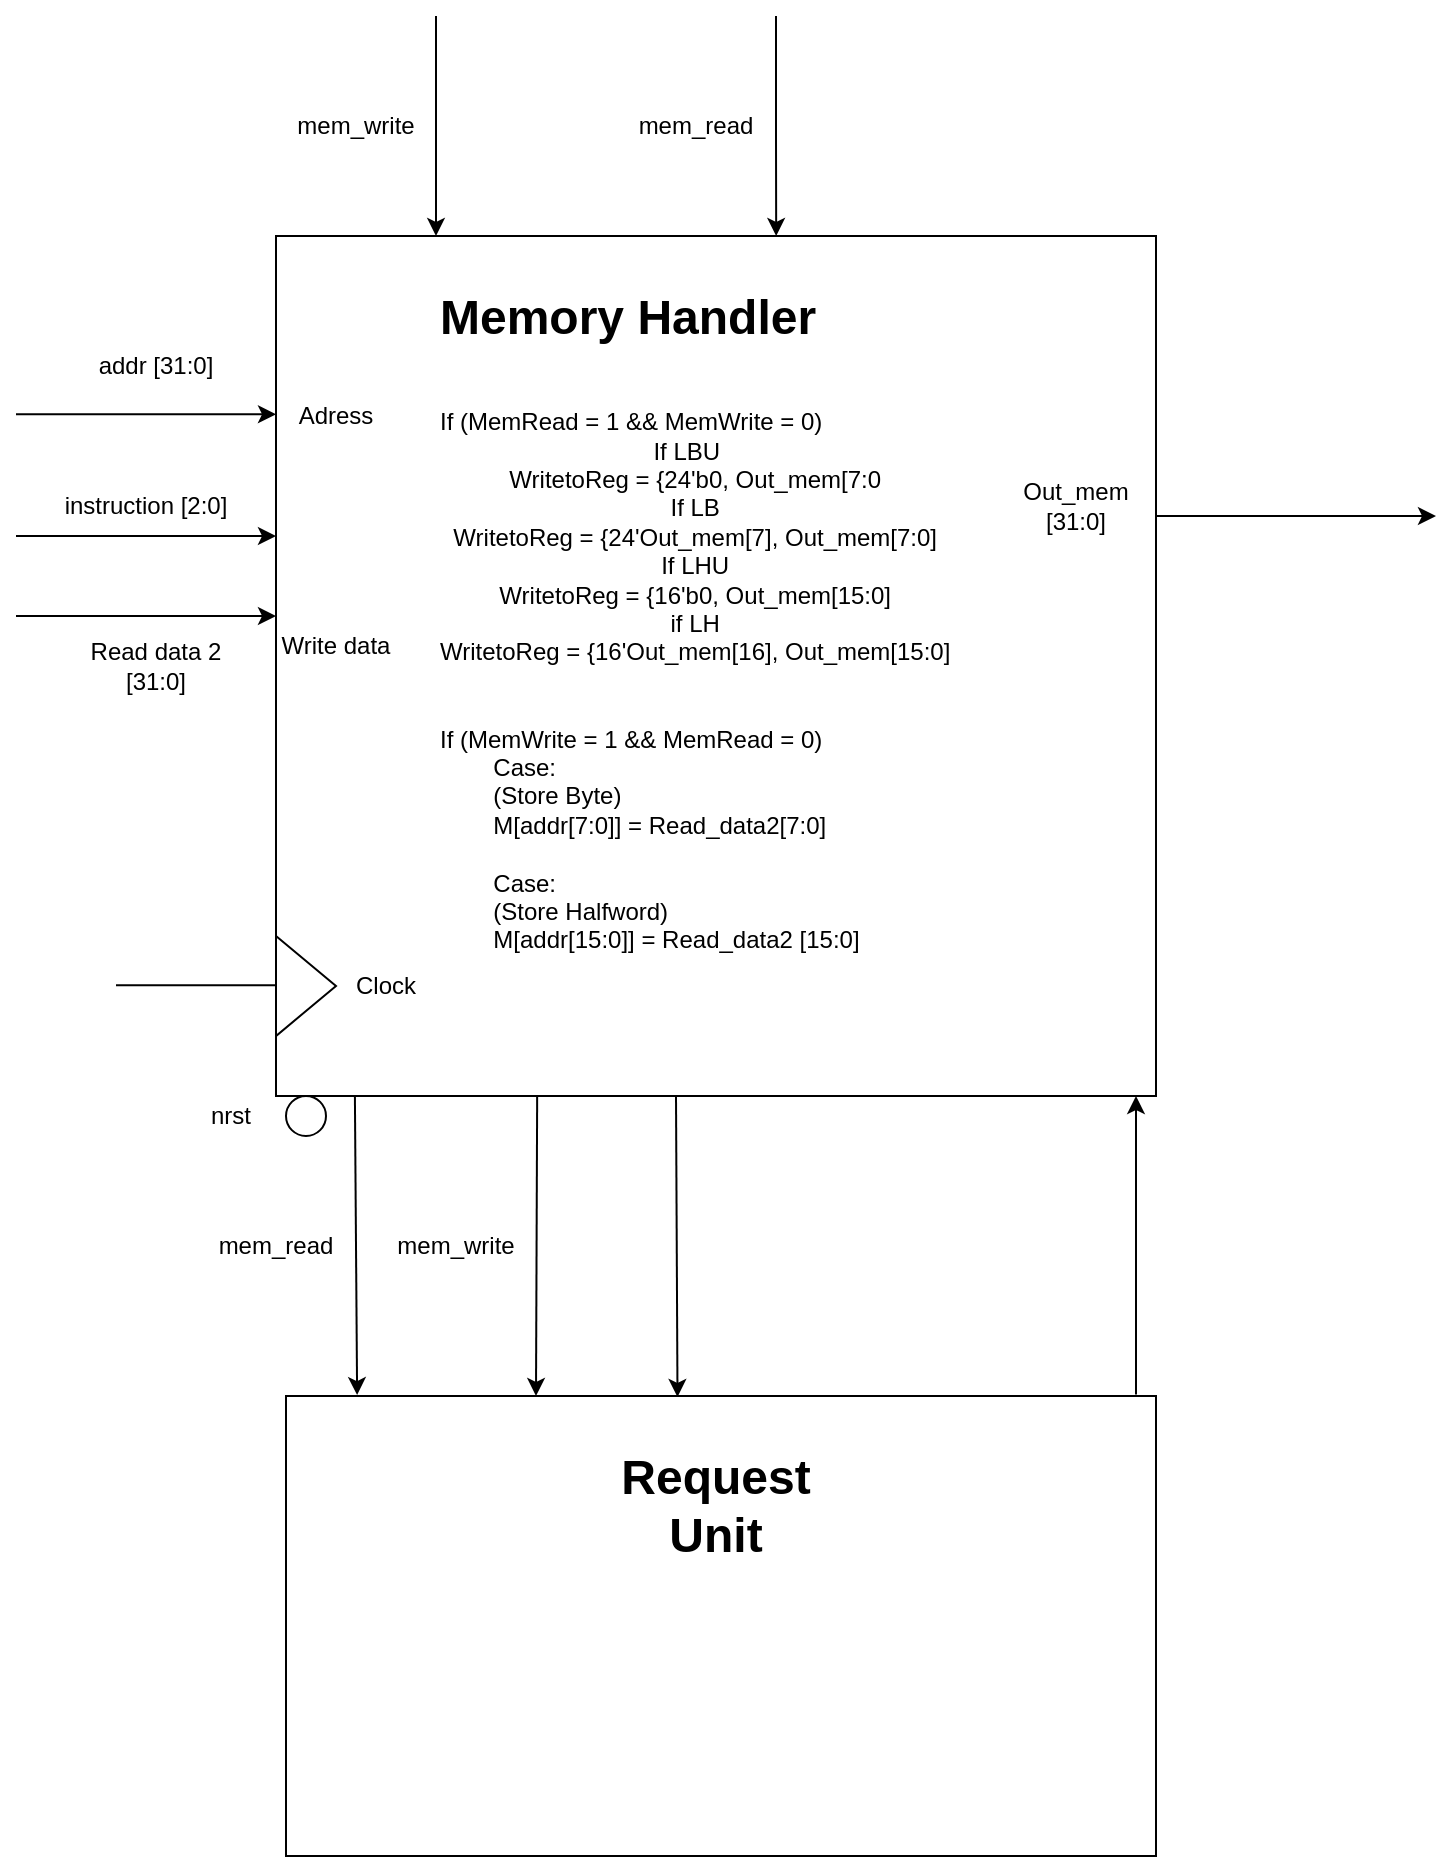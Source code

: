 <mxfile version="24.5.5" type="github">
  <diagram name="Trang-1" id="H_r4qNMvlrrulFxureWI">
    <mxGraphModel dx="2213" dy="951" grid="1" gridSize="10" guides="1" tooltips="1" connect="1" arrows="1" fold="1" page="1" pageScale="1" pageWidth="827" pageHeight="1169" math="0" shadow="0">
      <root>
        <mxCell id="0" />
        <mxCell id="1" parent="0" />
        <mxCell id="SlMsK9wnepzmydgbSHyS-1" value="" style="rounded=0;whiteSpace=wrap;html=1;" parent="1" vertex="1">
          <mxGeometry x="250" y="190" width="440" height="430" as="geometry" />
        </mxCell>
        <mxCell id="SlMsK9wnepzmydgbSHyS-2" value="" style="endArrow=classic;html=1;rounded=0;entryX=-0.006;entryY=0.804;entryDx=0;entryDy=0;entryPerimeter=0;" parent="1" edge="1">
          <mxGeometry width="50" height="50" relative="1" as="geometry">
            <mxPoint x="120" y="380" as="sourcePoint" />
            <mxPoint x="250.0" y="380.0" as="targetPoint" />
          </mxGeometry>
        </mxCell>
        <mxCell id="SlMsK9wnepzmydgbSHyS-3" value="Read data 2 [31:0]" style="text;html=1;align=center;verticalAlign=middle;whiteSpace=wrap;rounded=0;" parent="1" vertex="1">
          <mxGeometry x="150" y="390" width="80" height="30" as="geometry" />
        </mxCell>
        <mxCell id="SlMsK9wnepzmydgbSHyS-4" value="" style="endArrow=classic;html=1;rounded=0;" parent="1" edge="1">
          <mxGeometry width="50" height="50" relative="1" as="geometry">
            <mxPoint x="120" y="279.13" as="sourcePoint" />
            <mxPoint x="250" y="279.13" as="targetPoint" />
          </mxGeometry>
        </mxCell>
        <mxCell id="SlMsK9wnepzmydgbSHyS-5" value="addr [31:0]" style="text;html=1;align=center;verticalAlign=middle;whiteSpace=wrap;rounded=0;" parent="1" vertex="1">
          <mxGeometry x="150" y="240" width="80" height="30" as="geometry" />
        </mxCell>
        <mxCell id="SlMsK9wnepzmydgbSHyS-6" value="Write data" style="text;html=1;align=center;verticalAlign=middle;whiteSpace=wrap;rounded=0;" parent="1" vertex="1">
          <mxGeometry x="250" y="380" width="60" height="30" as="geometry" />
        </mxCell>
        <mxCell id="SlMsK9wnepzmydgbSHyS-7" value="Adress" style="text;html=1;align=center;verticalAlign=middle;whiteSpace=wrap;rounded=0;" parent="1" vertex="1">
          <mxGeometry x="250" y="265" width="60" height="30" as="geometry" />
        </mxCell>
        <mxCell id="SlMsK9wnepzmydgbSHyS-8" value="" style="endArrow=classic;html=1;rounded=0;entryX=0.342;entryY=-0.002;entryDx=0;entryDy=0;entryPerimeter=0;" parent="1" edge="1">
          <mxGeometry width="50" height="50" relative="1" as="geometry">
            <mxPoint x="330" y="80" as="sourcePoint" />
            <mxPoint x="330" y="190" as="targetPoint" />
            <Array as="points" />
          </mxGeometry>
        </mxCell>
        <mxCell id="SlMsK9wnepzmydgbSHyS-9" value="mem_write" style="text;html=1;align=center;verticalAlign=middle;whiteSpace=wrap;rounded=0;" parent="1" vertex="1">
          <mxGeometry x="260" y="120" width="60" height="30" as="geometry" />
        </mxCell>
        <mxCell id="SlMsK9wnepzmydgbSHyS-10" value="" style="endArrow=classic;html=1;rounded=0;entryX=0.839;entryY=0;entryDx=0;entryDy=0;entryPerimeter=0;" parent="1" edge="1">
          <mxGeometry width="50" height="50" relative="1" as="geometry">
            <mxPoint x="500" y="80" as="sourcePoint" />
            <mxPoint x="500.09" y="190" as="targetPoint" />
            <Array as="points">
              <mxPoint x="500" y="140" />
            </Array>
          </mxGeometry>
        </mxCell>
        <mxCell id="SlMsK9wnepzmydgbSHyS-11" value="mem_read" style="text;html=1;align=center;verticalAlign=middle;whiteSpace=wrap;rounded=0;" parent="1" vertex="1">
          <mxGeometry x="430" y="120" width="60" height="30" as="geometry" />
        </mxCell>
        <mxCell id="SlMsK9wnepzmydgbSHyS-13" value="&lt;h1 style=&quot;margin-top: 0px;&quot;&gt;Memory Handler&lt;/h1&gt;&lt;div&gt;&lt;br&gt;&lt;/div&gt;&lt;div&gt;If (MemRead = 1 &amp;amp;&amp;amp; MemWrite = 0)&amp;nbsp;&lt;/div&gt;&lt;div&gt;&lt;span style=&quot;white-space: pre;&quot;&gt;&#x9;&lt;span style=&quot;white-space: pre;&quot;&gt;&#x9;&lt;/span&gt;&lt;span style=&quot;white-space: pre;&quot;&gt;&#x9;&lt;/span&gt;&lt;span style=&quot;white-space: pre;&quot;&gt;&#x9;&lt;/span&gt;&lt;/span&gt;&lt;span style=&quot;text-align: center; background-color: initial;&quot;&gt;If LBU&lt;/span&gt;&lt;br&gt;&lt;/div&gt;&lt;div style=&quot;text-align: center;&quot;&gt;WritetoReg = {24&#39;b0, Out_mem[7:0&lt;/div&gt;&lt;div style=&quot;text-align: center;&quot;&gt;&lt;span style=&quot;background-color: initial;&quot;&gt;If LB&lt;/span&gt;&lt;/div&gt;&lt;div style=&quot;text-align: center;&quot;&gt;WritetoReg = {24&#39;Out_mem[7], Out_mem[7:0]&lt;/div&gt;&lt;div style=&quot;text-align: center;&quot;&gt;If LHU&lt;/div&gt;&lt;div style=&quot;text-align: center;&quot;&gt;WritetoReg = {16&#39;b0, Out_mem[15:0]&lt;/div&gt;&lt;div style=&quot;text-align: center;&quot;&gt;if LH&lt;/div&gt;&lt;div style=&quot;text-align: center;&quot;&gt;&lt;span style=&quot;background-color: initial;&quot;&gt;WritetoReg = {16&#39;Out_mem[16], Out_mem[15:0]&lt;/span&gt;&lt;/div&gt;&lt;div&gt;&lt;br&gt;&lt;/div&gt;&lt;div&gt;&lt;br&gt;&lt;/div&gt;&lt;div&gt;If (MemWrite = 1 &amp;amp;&amp;amp; MemRead = 0)&lt;/div&gt;&lt;div&gt;&lt;span style=&quot;white-space: pre;&quot;&gt;&#x9;&lt;/span&gt;Case:&amp;nbsp;&lt;/div&gt;&lt;div&gt;&lt;span style=&quot;white-space: pre;&quot;&gt;&#x9;&lt;/span&gt;(Store Byte)&lt;br&gt;&lt;/div&gt;&lt;div&gt;&lt;span style=&quot;white-space: pre;&quot;&gt;&#x9;&lt;/span&gt;M[addr[7:0]] = Read_data2[7:0]&lt;br&gt;&lt;/div&gt;&lt;div&gt;&lt;br&gt;&lt;/div&gt;&lt;div&gt;&lt;span style=&quot;white-space: pre;&quot;&gt;&#x9;&lt;/span&gt;Case:&amp;nbsp;&lt;br&gt;&lt;/div&gt;&lt;div&gt;&lt;span style=&quot;white-space: pre;&quot;&gt;&#x9;&lt;/span&gt;(Store Halfword)&lt;br&gt;&lt;/div&gt;&lt;div&gt;&lt;span style=&quot;white-space: pre;&quot;&gt;&#x9;&lt;/span&gt;M[addr[15:0]] = Read_data2 [15:0]&lt;/div&gt;" style="text;html=1;whiteSpace=wrap;overflow=hidden;rounded=0;" parent="1" vertex="1">
          <mxGeometry x="330" y="210" width="260" height="350" as="geometry" />
        </mxCell>
        <mxCell id="SlMsK9wnepzmydgbSHyS-14" value="Out_mem [31:0]" style="text;html=1;align=center;verticalAlign=middle;whiteSpace=wrap;rounded=0;" parent="1" vertex="1">
          <mxGeometry x="620" y="310" width="60" height="30" as="geometry" />
        </mxCell>
        <mxCell id="nYYsBkUTJJwEVYlqWwGL-1" value="" style="endArrow=classic;html=1;rounded=0;exitX=0.977;exitY=-0.003;exitDx=0;exitDy=0;exitPerimeter=0;" parent="1" edge="1" source="jUcvrwmncfX_A79w_pjN-4">
          <mxGeometry width="50" height="50" relative="1" as="geometry">
            <mxPoint x="680" y="720" as="sourcePoint" />
            <mxPoint x="680" y="620" as="targetPoint" />
          </mxGeometry>
        </mxCell>
        <mxCell id="nYYsBkUTJJwEVYlqWwGL-2" value="" style="endArrow=classic;html=1;rounded=0;entryX=0.106;entryY=-0.002;entryDx=0;entryDy=0;entryPerimeter=0;" parent="1" edge="1">
          <mxGeometry width="50" height="50" relative="1" as="geometry">
            <mxPoint x="289.45" y="620" as="sourcePoint" />
            <mxPoint x="290.56" y="769.54" as="targetPoint" />
          </mxGeometry>
        </mxCell>
        <mxCell id="5C-6iCur44hb3Al50GGi-1" value="" style="triangle;whiteSpace=wrap;html=1;" parent="1" vertex="1">
          <mxGeometry x="250" y="540" width="30" height="50" as="geometry" />
        </mxCell>
        <mxCell id="5C-6iCur44hb3Al50GGi-3" value="" style="endArrow=none;html=1;rounded=0;" parent="1" edge="1">
          <mxGeometry width="50" height="50" relative="1" as="geometry">
            <mxPoint x="170" y="564.57" as="sourcePoint" />
            <mxPoint x="250" y="564.57" as="targetPoint" />
          </mxGeometry>
        </mxCell>
        <mxCell id="5C-6iCur44hb3Al50GGi-4" value="Clock" style="text;html=1;align=center;verticalAlign=middle;whiteSpace=wrap;rounded=0;" parent="1" vertex="1">
          <mxGeometry x="275" y="550" width="60" height="30" as="geometry" />
        </mxCell>
        <mxCell id="5C-6iCur44hb3Al50GGi-5" value="" style="ellipse;whiteSpace=wrap;html=1;aspect=fixed;" parent="1" vertex="1">
          <mxGeometry x="255" y="620" width="20" height="20" as="geometry" />
        </mxCell>
        <mxCell id="5C-6iCur44hb3Al50GGi-7" value="nrst" style="text;html=1;align=center;verticalAlign=middle;whiteSpace=wrap;rounded=0;" parent="1" vertex="1">
          <mxGeometry x="195" y="612.5" width="65" height="35" as="geometry" />
        </mxCell>
        <mxCell id="jUcvrwmncfX_A79w_pjN-3" value="" style="endArrow=classic;html=1;rounded=0;entryX=0.332;entryY=-0.001;entryDx=0;entryDy=0;entryPerimeter=0;" edge="1" parent="1">
          <mxGeometry width="50" height="50" relative="1" as="geometry">
            <mxPoint x="380.58" y="620.23" as="sourcePoint" />
            <mxPoint x="380.0" y="770" as="targetPoint" />
          </mxGeometry>
        </mxCell>
        <mxCell id="jUcvrwmncfX_A79w_pjN-4" value="" style="rounded=0;whiteSpace=wrap;html=1;" vertex="1" parent="1">
          <mxGeometry x="255" y="770" width="435" height="230" as="geometry" />
        </mxCell>
        <mxCell id="jUcvrwmncfX_A79w_pjN-5" value="&lt;font style=&quot;font-size: 24px;&quot;&gt;&lt;b&gt;Request Unit&lt;/b&gt;&lt;/font&gt;" style="text;html=1;align=center;verticalAlign=middle;whiteSpace=wrap;rounded=0;" vertex="1" parent="1">
          <mxGeometry x="410" y="790" width="120" height="70" as="geometry" />
        </mxCell>
        <mxCell id="jUcvrwmncfX_A79w_pjN-6" value="" style="endArrow=classic;html=1;rounded=0;entryX=0.45;entryY=0.002;entryDx=0;entryDy=0;exitX=0.609;exitY=1;exitDx=0;exitDy=0;exitPerimeter=0;entryPerimeter=0;" edge="1" parent="1" target="jUcvrwmncfX_A79w_pjN-4">
          <mxGeometry width="50" height="50" relative="1" as="geometry">
            <mxPoint x="450.0" y="620" as="sourcePoint" />
            <mxPoint x="450.03" y="720" as="targetPoint" />
          </mxGeometry>
        </mxCell>
        <mxCell id="jUcvrwmncfX_A79w_pjN-8" value="mem_read" style="text;html=1;align=center;verticalAlign=middle;whiteSpace=wrap;rounded=0;" vertex="1" parent="1">
          <mxGeometry x="220" y="680" width="60" height="30" as="geometry" />
        </mxCell>
        <mxCell id="jUcvrwmncfX_A79w_pjN-9" value="mem_write" style="text;html=1;align=center;verticalAlign=middle;whiteSpace=wrap;rounded=0;" vertex="1" parent="1">
          <mxGeometry x="310" y="680" width="60" height="30" as="geometry" />
        </mxCell>
        <mxCell id="jUcvrwmncfX_A79w_pjN-12" value="" style="endArrow=classic;html=1;rounded=0;" edge="1" parent="1">
          <mxGeometry width="50" height="50" relative="1" as="geometry">
            <mxPoint x="120" y="340" as="sourcePoint" />
            <mxPoint x="250" y="340" as="targetPoint" />
          </mxGeometry>
        </mxCell>
        <mxCell id="jUcvrwmncfX_A79w_pjN-18" value="" style="endArrow=classic;html=1;rounded=0;" edge="1" parent="1">
          <mxGeometry width="50" height="50" relative="1" as="geometry">
            <mxPoint x="690" y="330" as="sourcePoint" />
            <mxPoint x="830" y="330" as="targetPoint" />
          </mxGeometry>
        </mxCell>
        <mxCell id="jUcvrwmncfX_A79w_pjN-19" value="instruction [2:0]" style="text;html=1;align=center;verticalAlign=middle;whiteSpace=wrap;rounded=0;" vertex="1" parent="1">
          <mxGeometry x="140" y="310" width="90" height="30" as="geometry" />
        </mxCell>
      </root>
    </mxGraphModel>
  </diagram>
</mxfile>
